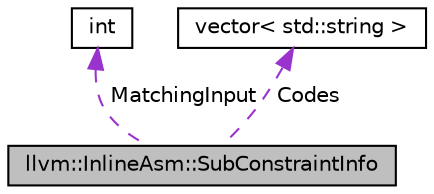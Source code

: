 digraph "llvm::InlineAsm::SubConstraintInfo"
{
 // LATEX_PDF_SIZE
  bgcolor="transparent";
  edge [fontname="Helvetica",fontsize="10",labelfontname="Helvetica",labelfontsize="10"];
  node [fontname="Helvetica",fontsize="10",shape="box"];
  Node1 [label="llvm::InlineAsm::SubConstraintInfo",height=0.2,width=0.4,color="black", fillcolor="grey75", style="filled", fontcolor="black",tooltip=" "];
  Node2 -> Node1 [dir="back",color="darkorchid3",fontsize="10",style="dashed",label=" MatchingInput" ,fontname="Helvetica"];
  Node2 [label="int",height=0.2,width=0.4,color="black",tooltip=" "];
  Node3 -> Node1 [dir="back",color="darkorchid3",fontsize="10",style="dashed",label=" Codes" ,fontname="Helvetica"];
  Node3 [label="vector\< std::string \>",height=0.2,width=0.4,color="black",tooltip=" "];
}
